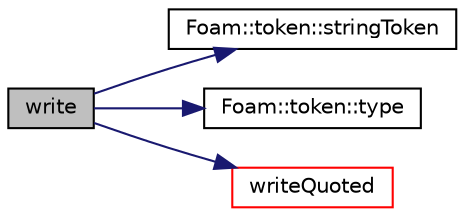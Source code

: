 digraph "write"
{
  bgcolor="transparent";
  edge [fontname="Helvetica",fontsize="10",labelfontname="Helvetica",labelfontsize="10"];
  node [fontname="Helvetica",fontsize="10",shape=record];
  rankdir="LR";
  Node1 [label="write",height=0.2,width=0.4,color="black", fillcolor="grey75", style="filled", fontcolor="black"];
  Node1 -> Node2 [color="midnightblue",fontsize="10",style="solid",fontname="Helvetica"];
  Node2 [label="Foam::token::stringToken",height=0.2,width=0.4,color="black",URL="$a02697.html#a3c114f50361687138feaa728da63d760"];
  Node1 -> Node3 [color="midnightblue",fontsize="10",style="solid",fontname="Helvetica"];
  Node3 [label="Foam::token::type",height=0.2,width=0.4,color="black",URL="$a02697.html#ac8b80050129dbe1dac1721bdbe74cd96"];
  Node1 -> Node4 [color="midnightblue",fontsize="10",style="solid",fontname="Helvetica"];
  Node4 [label="writeQuoted",height=0.2,width=0.4,color="red",URL="$a01773.html#a40c64d7f8975f303da0b0245c16fe906",tooltip="Write std::string surrounded by quotes. "];
}
